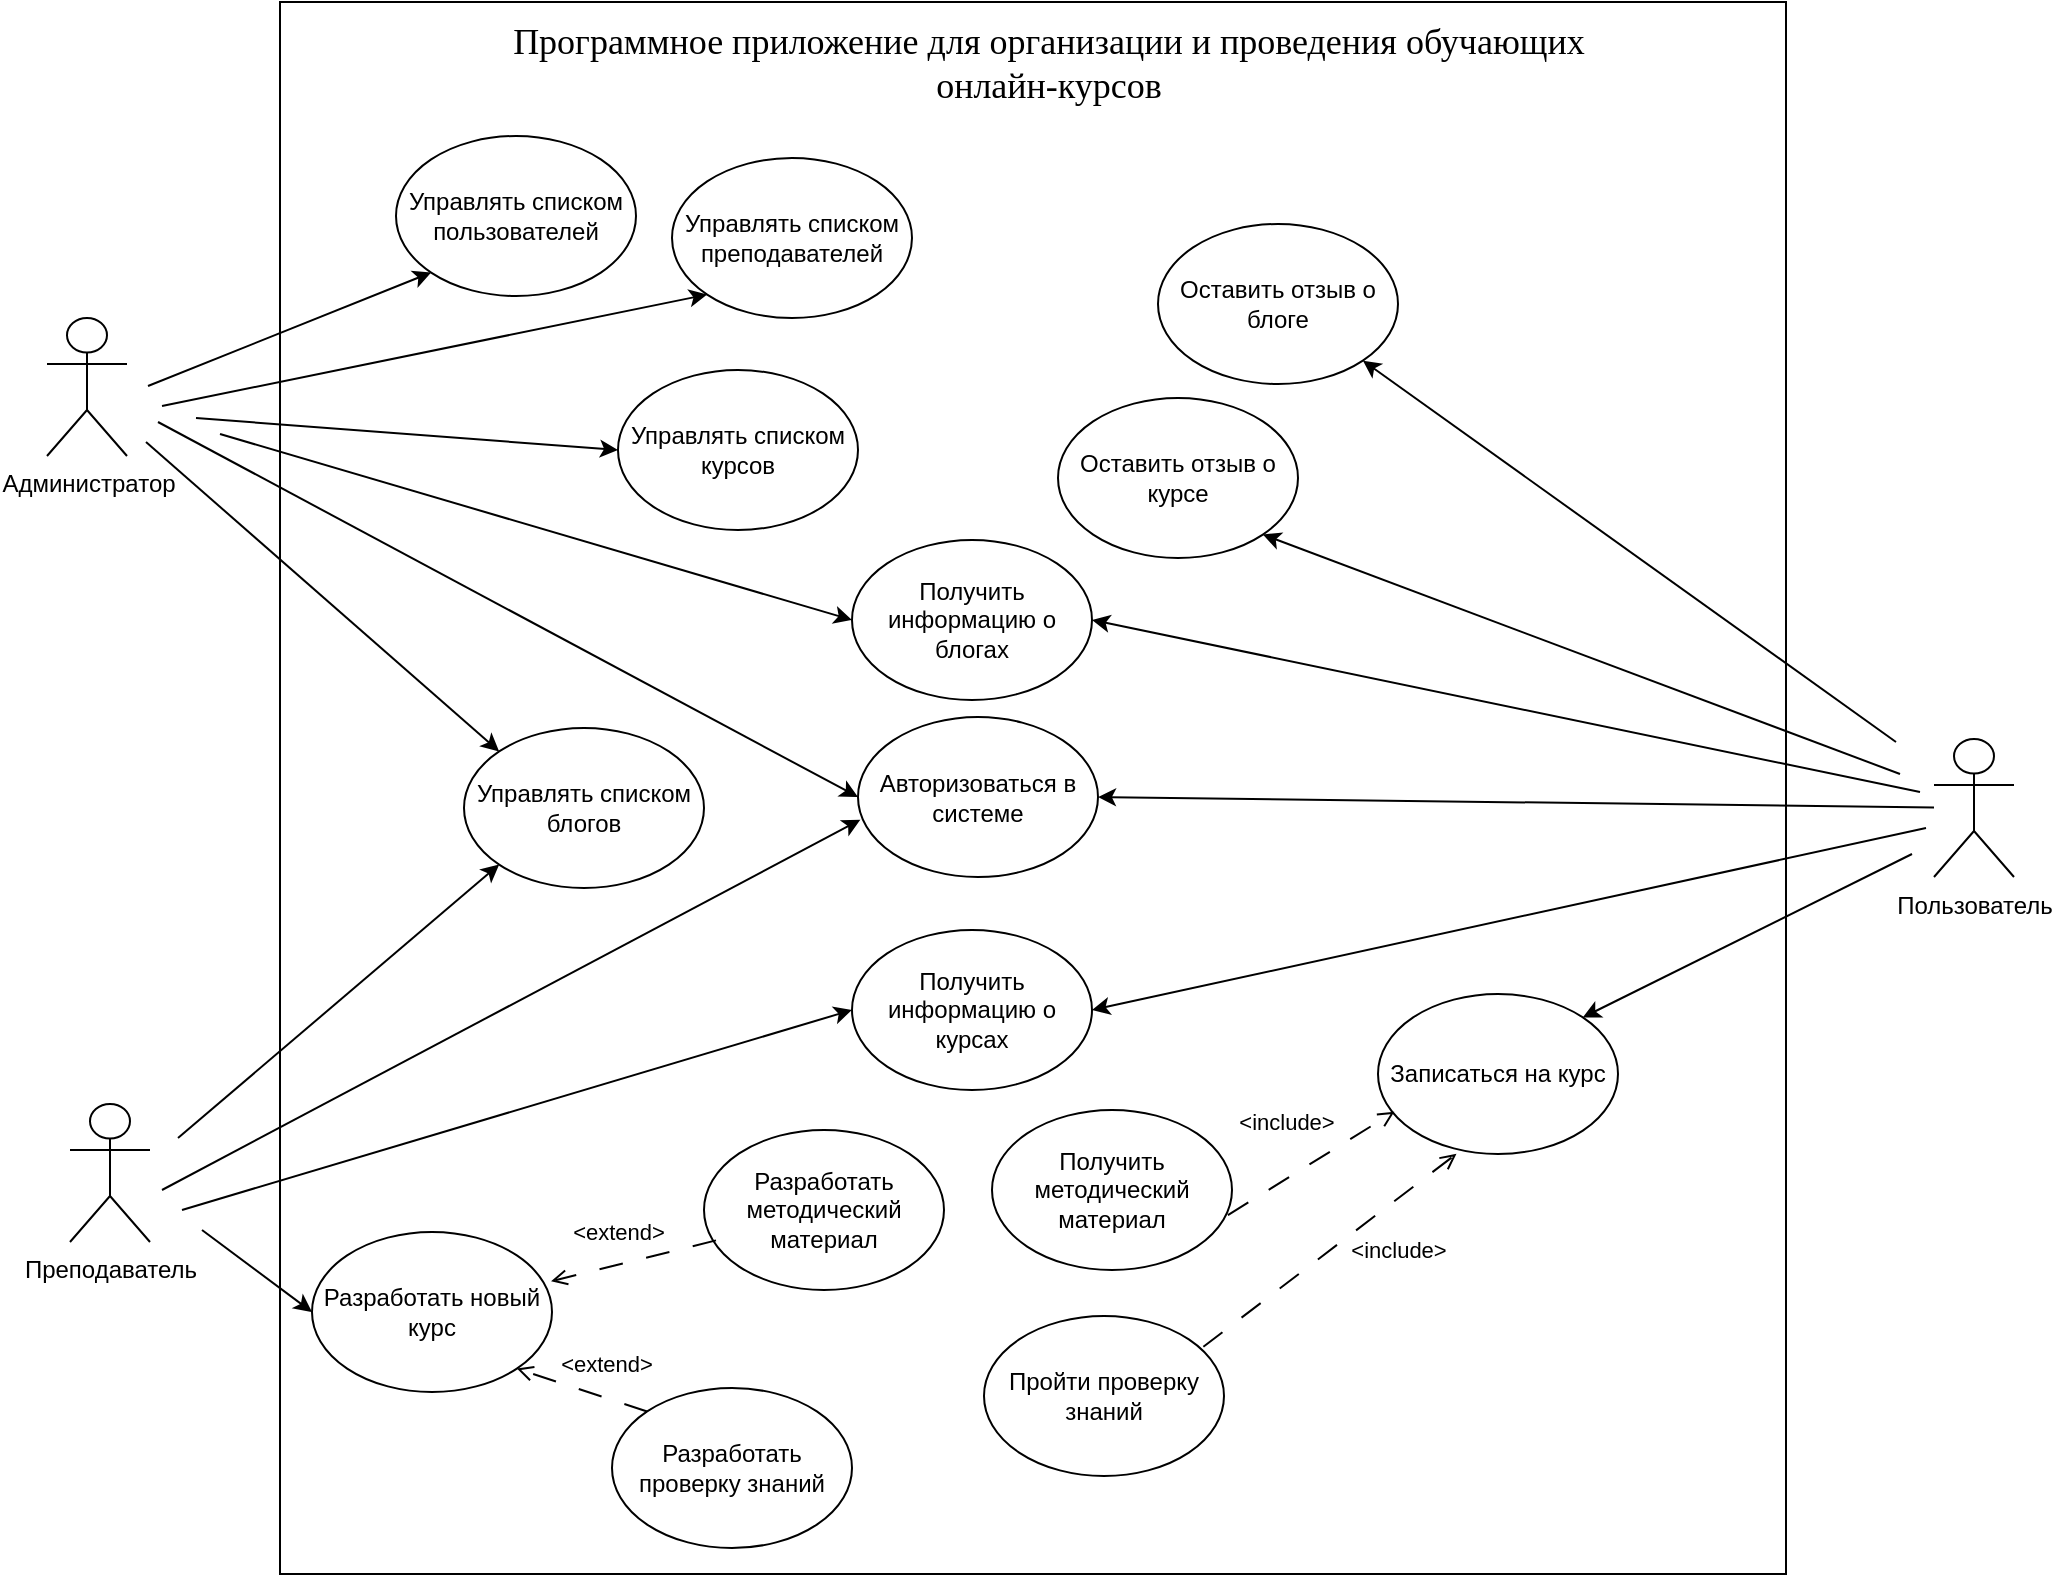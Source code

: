 <mxfile version="24.1.0" type="device">
  <diagram name="Страница — 1" id="n5faGUuK5mgIQJpFa5A5">
    <mxGraphModel dx="1500" dy="1737" grid="0" gridSize="10" guides="1" tooltips="1" connect="1" arrows="1" fold="1" page="1" pageScale="1" pageWidth="1100" pageHeight="850" math="0" shadow="0">
      <root>
        <mxCell id="0" />
        <mxCell id="1" parent="0" />
        <mxCell id="CvNMGqehVTpsmQ8_PlCR-46" value="" style="rounded=0;whiteSpace=wrap;html=1;" parent="1" vertex="1">
          <mxGeometry x="174" y="-824" width="753" height="786" as="geometry" />
        </mxCell>
        <mxCell id="CvNMGqehVTpsmQ8_PlCR-1" value="Авторизоваться в системе" style="ellipse;whiteSpace=wrap;html=1;" parent="1" vertex="1">
          <mxGeometry x="463" y="-466.5" width="120" height="80" as="geometry" />
        </mxCell>
        <mxCell id="CvNMGqehVTpsmQ8_PlCR-2" value="Администратор" style="shape=umlActor;verticalLabelPosition=bottom;verticalAlign=top;html=1;outlineConnect=0;" parent="1" vertex="1">
          <mxGeometry x="57.5" y="-666" width="40" height="69" as="geometry" />
        </mxCell>
        <mxCell id="CvNMGqehVTpsmQ8_PlCR-3" value="Преподаватель" style="shape=umlActor;verticalLabelPosition=bottom;verticalAlign=top;html=1;outlineConnect=0;" parent="1" vertex="1">
          <mxGeometry x="69" y="-273" width="40" height="69" as="geometry" />
        </mxCell>
        <mxCell id="CvNMGqehVTpsmQ8_PlCR-4" value="Пользователь" style="shape=umlActor;verticalLabelPosition=bottom;verticalAlign=top;html=1;outlineConnect=0;" parent="1" vertex="1">
          <mxGeometry x="1001" y="-455.5" width="40" height="69" as="geometry" />
        </mxCell>
        <mxCell id="CvNMGqehVTpsmQ8_PlCR-5" value="" style="endArrow=classic;html=1;rounded=0;entryX=0;entryY=0.5;entryDx=0;entryDy=0;" parent="1" target="CvNMGqehVTpsmQ8_PlCR-1" edge="1">
          <mxGeometry width="50" height="50" relative="1" as="geometry">
            <mxPoint x="113" y="-614" as="sourcePoint" />
            <mxPoint x="535" y="-392" as="targetPoint" />
          </mxGeometry>
        </mxCell>
        <mxCell id="CvNMGqehVTpsmQ8_PlCR-6" value="" style="endArrow=classic;html=1;rounded=0;entryX=0.01;entryY=0.642;entryDx=0;entryDy=0;entryPerimeter=0;" parent="1" target="CvNMGqehVTpsmQ8_PlCR-1" edge="1">
          <mxGeometry width="50" height="50" relative="1" as="geometry">
            <mxPoint x="115" y="-230" as="sourcePoint" />
            <mxPoint x="470" y="-411" as="targetPoint" />
          </mxGeometry>
        </mxCell>
        <mxCell id="CvNMGqehVTpsmQ8_PlCR-7" value="" style="endArrow=classic;html=1;rounded=0;entryX=1;entryY=0.5;entryDx=0;entryDy=0;" parent="1" source="CvNMGqehVTpsmQ8_PlCR-4" target="CvNMGqehVTpsmQ8_PlCR-1" edge="1">
          <mxGeometry width="50" height="50" relative="1" as="geometry">
            <mxPoint x="591" y="-224" as="sourcePoint" />
            <mxPoint x="641" y="-274" as="targetPoint" />
          </mxGeometry>
        </mxCell>
        <mxCell id="CvNMGqehVTpsmQ8_PlCR-8" value="Получить информацию о курсах" style="ellipse;whiteSpace=wrap;html=1;" parent="1" vertex="1">
          <mxGeometry x="460" y="-360" width="120" height="80" as="geometry" />
        </mxCell>
        <mxCell id="CvNMGqehVTpsmQ8_PlCR-9" value="Разработать новый курс" style="ellipse;whiteSpace=wrap;html=1;" parent="1" vertex="1">
          <mxGeometry x="190" y="-209" width="120" height="80" as="geometry" />
        </mxCell>
        <mxCell id="CvNMGqehVTpsmQ8_PlCR-10" value="Разработать методический материал" style="ellipse;whiteSpace=wrap;html=1;" parent="1" vertex="1">
          <mxGeometry x="386" y="-260" width="120" height="80" as="geometry" />
        </mxCell>
        <mxCell id="CvNMGqehVTpsmQ8_PlCR-11" value="Разработать проверку знаний" style="ellipse;whiteSpace=wrap;html=1;" parent="1" vertex="1">
          <mxGeometry x="340" y="-131" width="120" height="80" as="geometry" />
        </mxCell>
        <mxCell id="CvNMGqehVTpsmQ8_PlCR-12" value="Получить информацию о блогах" style="ellipse;whiteSpace=wrap;html=1;" parent="1" vertex="1">
          <mxGeometry x="460" y="-555" width="120" height="80" as="geometry" />
        </mxCell>
        <mxCell id="CvNMGqehVTpsmQ8_PlCR-13" value="Управлять списком преподавателей" style="ellipse;whiteSpace=wrap;html=1;" parent="1" vertex="1">
          <mxGeometry x="370" y="-746" width="120" height="80" as="geometry" />
        </mxCell>
        <mxCell id="CvNMGqehVTpsmQ8_PlCR-14" value="Управлять списком курсов" style="ellipse;whiteSpace=wrap;html=1;" parent="1" vertex="1">
          <mxGeometry x="343" y="-640" width="120" height="80" as="geometry" />
        </mxCell>
        <mxCell id="CvNMGqehVTpsmQ8_PlCR-15" value="Управлять списком пользователей" style="ellipse;whiteSpace=wrap;html=1;" parent="1" vertex="1">
          <mxGeometry x="232" y="-757" width="120" height="80" as="geometry" />
        </mxCell>
        <mxCell id="CvNMGqehVTpsmQ8_PlCR-16" value="Управлять списком блогов" style="ellipse;whiteSpace=wrap;html=1;" parent="1" vertex="1">
          <mxGeometry x="266" y="-461" width="120" height="80" as="geometry" />
        </mxCell>
        <mxCell id="CvNMGqehVTpsmQ8_PlCR-17" value="" style="endArrow=classic;html=1;rounded=0;entryX=0;entryY=1;entryDx=0;entryDy=0;" parent="1" target="CvNMGqehVTpsmQ8_PlCR-15" edge="1">
          <mxGeometry width="50" height="50" relative="1" as="geometry">
            <mxPoint x="108" y="-632" as="sourcePoint" />
            <mxPoint x="589" y="-467" as="targetPoint" />
          </mxGeometry>
        </mxCell>
        <mxCell id="CvNMGqehVTpsmQ8_PlCR-18" value="" style="endArrow=classic;html=1;rounded=0;entryX=0;entryY=1;entryDx=0;entryDy=0;" parent="1" target="CvNMGqehVTpsmQ8_PlCR-13" edge="1">
          <mxGeometry width="50" height="50" relative="1" as="geometry">
            <mxPoint x="115" y="-622" as="sourcePoint" />
            <mxPoint x="589" y="-467" as="targetPoint" />
          </mxGeometry>
        </mxCell>
        <mxCell id="CvNMGqehVTpsmQ8_PlCR-19" value="" style="endArrow=classic;html=1;rounded=0;entryX=0;entryY=0.5;entryDx=0;entryDy=0;" parent="1" target="CvNMGqehVTpsmQ8_PlCR-14" edge="1">
          <mxGeometry width="50" height="50" relative="1" as="geometry">
            <mxPoint x="132" y="-616" as="sourcePoint" />
            <mxPoint x="589" y="-467" as="targetPoint" />
          </mxGeometry>
        </mxCell>
        <mxCell id="CvNMGqehVTpsmQ8_PlCR-20" value="" style="endArrow=classic;html=1;rounded=0;entryX=0;entryY=0;entryDx=0;entryDy=0;" parent="1" target="CvNMGqehVTpsmQ8_PlCR-16" edge="1">
          <mxGeometry width="50" height="50" relative="1" as="geometry">
            <mxPoint x="107" y="-604" as="sourcePoint" />
            <mxPoint x="589" y="-467" as="targetPoint" />
          </mxGeometry>
        </mxCell>
        <mxCell id="CvNMGqehVTpsmQ8_PlCR-22" value="" style="endArrow=classic;html=1;rounded=0;entryX=0;entryY=0.5;entryDx=0;entryDy=0;" parent="1" target="CvNMGqehVTpsmQ8_PlCR-12" edge="1">
          <mxGeometry width="50" height="50" relative="1" as="geometry">
            <mxPoint x="144" y="-608" as="sourcePoint" />
            <mxPoint x="589" y="-467" as="targetPoint" />
          </mxGeometry>
        </mxCell>
        <mxCell id="CvNMGqehVTpsmQ8_PlCR-23" value="" style="endArrow=classic;html=1;rounded=0;entryX=1;entryY=0.5;entryDx=0;entryDy=0;" parent="1" target="CvNMGqehVTpsmQ8_PlCR-12" edge="1">
          <mxGeometry width="50" height="50" relative="1" as="geometry">
            <mxPoint x="994" y="-429" as="sourcePoint" />
            <mxPoint x="593" y="-416" as="targetPoint" />
          </mxGeometry>
        </mxCell>
        <mxCell id="CvNMGqehVTpsmQ8_PlCR-25" value="" style="endArrow=classic;html=1;rounded=0;entryX=0;entryY=1;entryDx=0;entryDy=0;" parent="1" target="CvNMGqehVTpsmQ8_PlCR-16" edge="1">
          <mxGeometry width="50" height="50" relative="1" as="geometry">
            <mxPoint x="123" y="-256" as="sourcePoint" />
            <mxPoint x="294" y="-439" as="targetPoint" />
          </mxGeometry>
        </mxCell>
        <mxCell id="CvNMGqehVTpsmQ8_PlCR-26" value="" style="endArrow=classic;html=1;rounded=0;entryX=0;entryY=0.5;entryDx=0;entryDy=0;" parent="1" target="CvNMGqehVTpsmQ8_PlCR-8" edge="1">
          <mxGeometry width="50" height="50" relative="1" as="geometry">
            <mxPoint x="125" y="-220" as="sourcePoint" />
            <mxPoint x="474" y="-405" as="targetPoint" />
          </mxGeometry>
        </mxCell>
        <mxCell id="CvNMGqehVTpsmQ8_PlCR-27" value="" style="endArrow=classic;html=1;rounded=0;entryX=1;entryY=0.5;entryDx=0;entryDy=0;" parent="1" target="CvNMGqehVTpsmQ8_PlCR-8" edge="1">
          <mxGeometry width="50" height="50" relative="1" as="geometry">
            <mxPoint x="997" y="-411" as="sourcePoint" />
            <mxPoint x="593" y="-416" as="targetPoint" />
          </mxGeometry>
        </mxCell>
        <mxCell id="CvNMGqehVTpsmQ8_PlCR-28" value="" style="endArrow=classic;html=1;rounded=0;entryX=0;entryY=0.5;entryDx=0;entryDy=0;" parent="1" target="CvNMGqehVTpsmQ8_PlCR-9" edge="1">
          <mxGeometry width="50" height="50" relative="1" as="geometry">
            <mxPoint x="135" y="-210" as="sourcePoint" />
            <mxPoint x="470" y="-310" as="targetPoint" />
          </mxGeometry>
        </mxCell>
        <mxCell id="CvNMGqehVTpsmQ8_PlCR-29" value="" style="endArrow=open;html=1;rounded=0;entryX=0.996;entryY=0.308;entryDx=0;entryDy=0;dashed=1;dashPattern=12 12;endFill=0;exitX=0.05;exitY=0.69;exitDx=0;exitDy=0;entryPerimeter=0;exitPerimeter=0;" parent="1" source="CvNMGqehVTpsmQ8_PlCR-10" target="CvNMGqehVTpsmQ8_PlCR-9" edge="1">
          <mxGeometry width="50" height="50" relative="1" as="geometry">
            <mxPoint x="165" y="-144" as="sourcePoint" />
            <mxPoint x="296" y="-150" as="targetPoint" />
          </mxGeometry>
        </mxCell>
        <mxCell id="CvNMGqehVTpsmQ8_PlCR-42" value="&amp;lt;extend&amp;gt;" style="edgeLabel;html=1;align=center;verticalAlign=middle;resizable=0;points=[];" parent="CvNMGqehVTpsmQ8_PlCR-29" vertex="1" connectable="0">
          <mxGeometry x="-0.218" y="-1" relative="1" as="geometry">
            <mxPoint x="-17" y="-11" as="offset" />
          </mxGeometry>
        </mxCell>
        <mxCell id="CvNMGqehVTpsmQ8_PlCR-30" value="" style="endArrow=open;html=1;rounded=0;entryX=1;entryY=1;entryDx=0;entryDy=0;dashed=1;dashPattern=12 12;endFill=0;exitX=0;exitY=0;exitDx=0;exitDy=0;" parent="1" source="CvNMGqehVTpsmQ8_PlCR-11" target="CvNMGqehVTpsmQ8_PlCR-9" edge="1">
          <mxGeometry width="50" height="50" relative="1" as="geometry">
            <mxPoint x="453" y="-203" as="sourcePoint" />
            <mxPoint x="392" y="-191" as="targetPoint" />
          </mxGeometry>
        </mxCell>
        <mxCell id="CvNMGqehVTpsmQ8_PlCR-43" value="&amp;lt;extend&amp;gt;" style="edgeLabel;html=1;align=center;verticalAlign=middle;resizable=0;points=[];" parent="CvNMGqehVTpsmQ8_PlCR-30" vertex="1" connectable="0">
          <mxGeometry x="-0.204" y="1" relative="1" as="geometry">
            <mxPoint x="6" y="-16" as="offset" />
          </mxGeometry>
        </mxCell>
        <mxCell id="CvNMGqehVTpsmQ8_PlCR-31" value="Записаться на курс" style="ellipse;whiteSpace=wrap;html=1;" parent="1" vertex="1">
          <mxGeometry x="723" y="-328" width="120" height="80" as="geometry" />
        </mxCell>
        <mxCell id="CvNMGqehVTpsmQ8_PlCR-32" value="Получить методический материал" style="ellipse;whiteSpace=wrap;html=1;" parent="1" vertex="1">
          <mxGeometry x="530" y="-270" width="120" height="80" as="geometry" />
        </mxCell>
        <mxCell id="CvNMGqehVTpsmQ8_PlCR-33" value="Пройти проверку знаний" style="ellipse;whiteSpace=wrap;html=1;" parent="1" vertex="1">
          <mxGeometry x="526" y="-167" width="120" height="80" as="geometry" />
        </mxCell>
        <mxCell id="CvNMGqehVTpsmQ8_PlCR-34" value="" style="endArrow=classic;html=1;rounded=0;entryX=1;entryY=0;entryDx=0;entryDy=0;" parent="1" target="CvNMGqehVTpsmQ8_PlCR-31" edge="1">
          <mxGeometry width="50" height="50" relative="1" as="geometry">
            <mxPoint x="990" y="-398" as="sourcePoint" />
            <mxPoint x="521" y="-348" as="targetPoint" />
          </mxGeometry>
        </mxCell>
        <mxCell id="CvNMGqehVTpsmQ8_PlCR-35" value="" style="endArrow=open;html=1;rounded=0;entryX=0.068;entryY=0.736;entryDx=0;entryDy=0;dashed=1;dashPattern=12 12;endFill=0;exitX=0.983;exitY=0.657;exitDx=0;exitDy=0;exitPerimeter=0;entryPerimeter=0;" parent="1" source="CvNMGqehVTpsmQ8_PlCR-32" target="CvNMGqehVTpsmQ8_PlCR-31" edge="1">
          <mxGeometry width="50" height="50" relative="1" as="geometry">
            <mxPoint x="733" y="-266" as="sourcePoint" />
            <mxPoint x="680" y="-200" as="targetPoint" />
          </mxGeometry>
        </mxCell>
        <mxCell id="CvNMGqehVTpsmQ8_PlCR-44" value="&amp;lt;include&amp;gt;" style="edgeLabel;html=1;align=center;verticalAlign=middle;resizable=0;points=[];" parent="CvNMGqehVTpsmQ8_PlCR-35" vertex="1" connectable="0">
          <mxGeometry x="0.244" y="-4" relative="1" as="geometry">
            <mxPoint x="-25" y="-18" as="offset" />
          </mxGeometry>
        </mxCell>
        <mxCell id="CvNMGqehVTpsmQ8_PlCR-37" value="" style="endArrow=open;html=1;rounded=0;entryX=0.327;entryY=0.999;entryDx=0;entryDy=0;dashed=1;dashPattern=12 12;endFill=0;exitX=0.914;exitY=0.192;exitDx=0;exitDy=0;exitPerimeter=0;entryPerimeter=0;" parent="1" source="CvNMGqehVTpsmQ8_PlCR-33" target="CvNMGqehVTpsmQ8_PlCR-31" edge="1">
          <mxGeometry width="50" height="50" relative="1" as="geometry">
            <mxPoint x="743" y="-256" as="sourcePoint" />
            <mxPoint x="660" y="-220" as="targetPoint" />
          </mxGeometry>
        </mxCell>
        <mxCell id="CvNMGqehVTpsmQ8_PlCR-45" value="&amp;lt;include&amp;gt;" style="edgeLabel;html=1;align=center;verticalAlign=middle;resizable=0;points=[];" parent="CvNMGqehVTpsmQ8_PlCR-37" vertex="1" connectable="0">
          <mxGeometry x="-0.14" y="1" relative="1" as="geometry">
            <mxPoint x="43" y="-6" as="offset" />
          </mxGeometry>
        </mxCell>
        <mxCell id="CvNMGqehVTpsmQ8_PlCR-38" value="Оставить отзыв о курсе" style="ellipse;whiteSpace=wrap;html=1;" parent="1" vertex="1">
          <mxGeometry x="563" y="-626" width="120" height="80" as="geometry" />
        </mxCell>
        <mxCell id="CvNMGqehVTpsmQ8_PlCR-39" value="Оставить отзыв о блоге" style="ellipse;whiteSpace=wrap;html=1;" parent="1" vertex="1">
          <mxGeometry x="613" y="-713" width="120" height="80" as="geometry" />
        </mxCell>
        <mxCell id="CvNMGqehVTpsmQ8_PlCR-40" value="" style="endArrow=classic;html=1;rounded=0;entryX=1;entryY=1;entryDx=0;entryDy=0;" parent="1" target="CvNMGqehVTpsmQ8_PlCR-38" edge="1">
          <mxGeometry width="50" height="50" relative="1" as="geometry">
            <mxPoint x="984" y="-438" as="sourcePoint" />
            <mxPoint x="590" y="-505" as="targetPoint" />
          </mxGeometry>
        </mxCell>
        <mxCell id="CvNMGqehVTpsmQ8_PlCR-41" value="" style="endArrow=classic;html=1;rounded=0;entryX=1;entryY=1;entryDx=0;entryDy=0;" parent="1" target="CvNMGqehVTpsmQ8_PlCR-39" edge="1">
          <mxGeometry width="50" height="50" relative="1" as="geometry">
            <mxPoint x="982" y="-454" as="sourcePoint" />
            <mxPoint x="675" y="-548" as="targetPoint" />
          </mxGeometry>
        </mxCell>
        <mxCell id="CvNMGqehVTpsmQ8_PlCR-48" value="&lt;div&gt;&lt;font face=&quot;Times New Roman&quot;&gt;&lt;span style=&quot;font-size: 18px;&quot;&gt;Программное приложение для организации и проведения обучающих&lt;/span&gt;&lt;/font&gt;&lt;/div&gt;&lt;div&gt;&lt;font face=&quot;Times New Roman&quot;&gt;&lt;span style=&quot;font-size: 18px;&quot;&gt;онлайн-курсов&lt;/span&gt;&lt;/font&gt;&lt;/div&gt;" style="text;html=1;strokeColor=none;fillColor=none;align=center;verticalAlign=middle;whiteSpace=wrap;rounded=0;" parent="1" vertex="1">
          <mxGeometry x="280" y="-808" width="557" height="30" as="geometry" />
        </mxCell>
      </root>
    </mxGraphModel>
  </diagram>
</mxfile>
